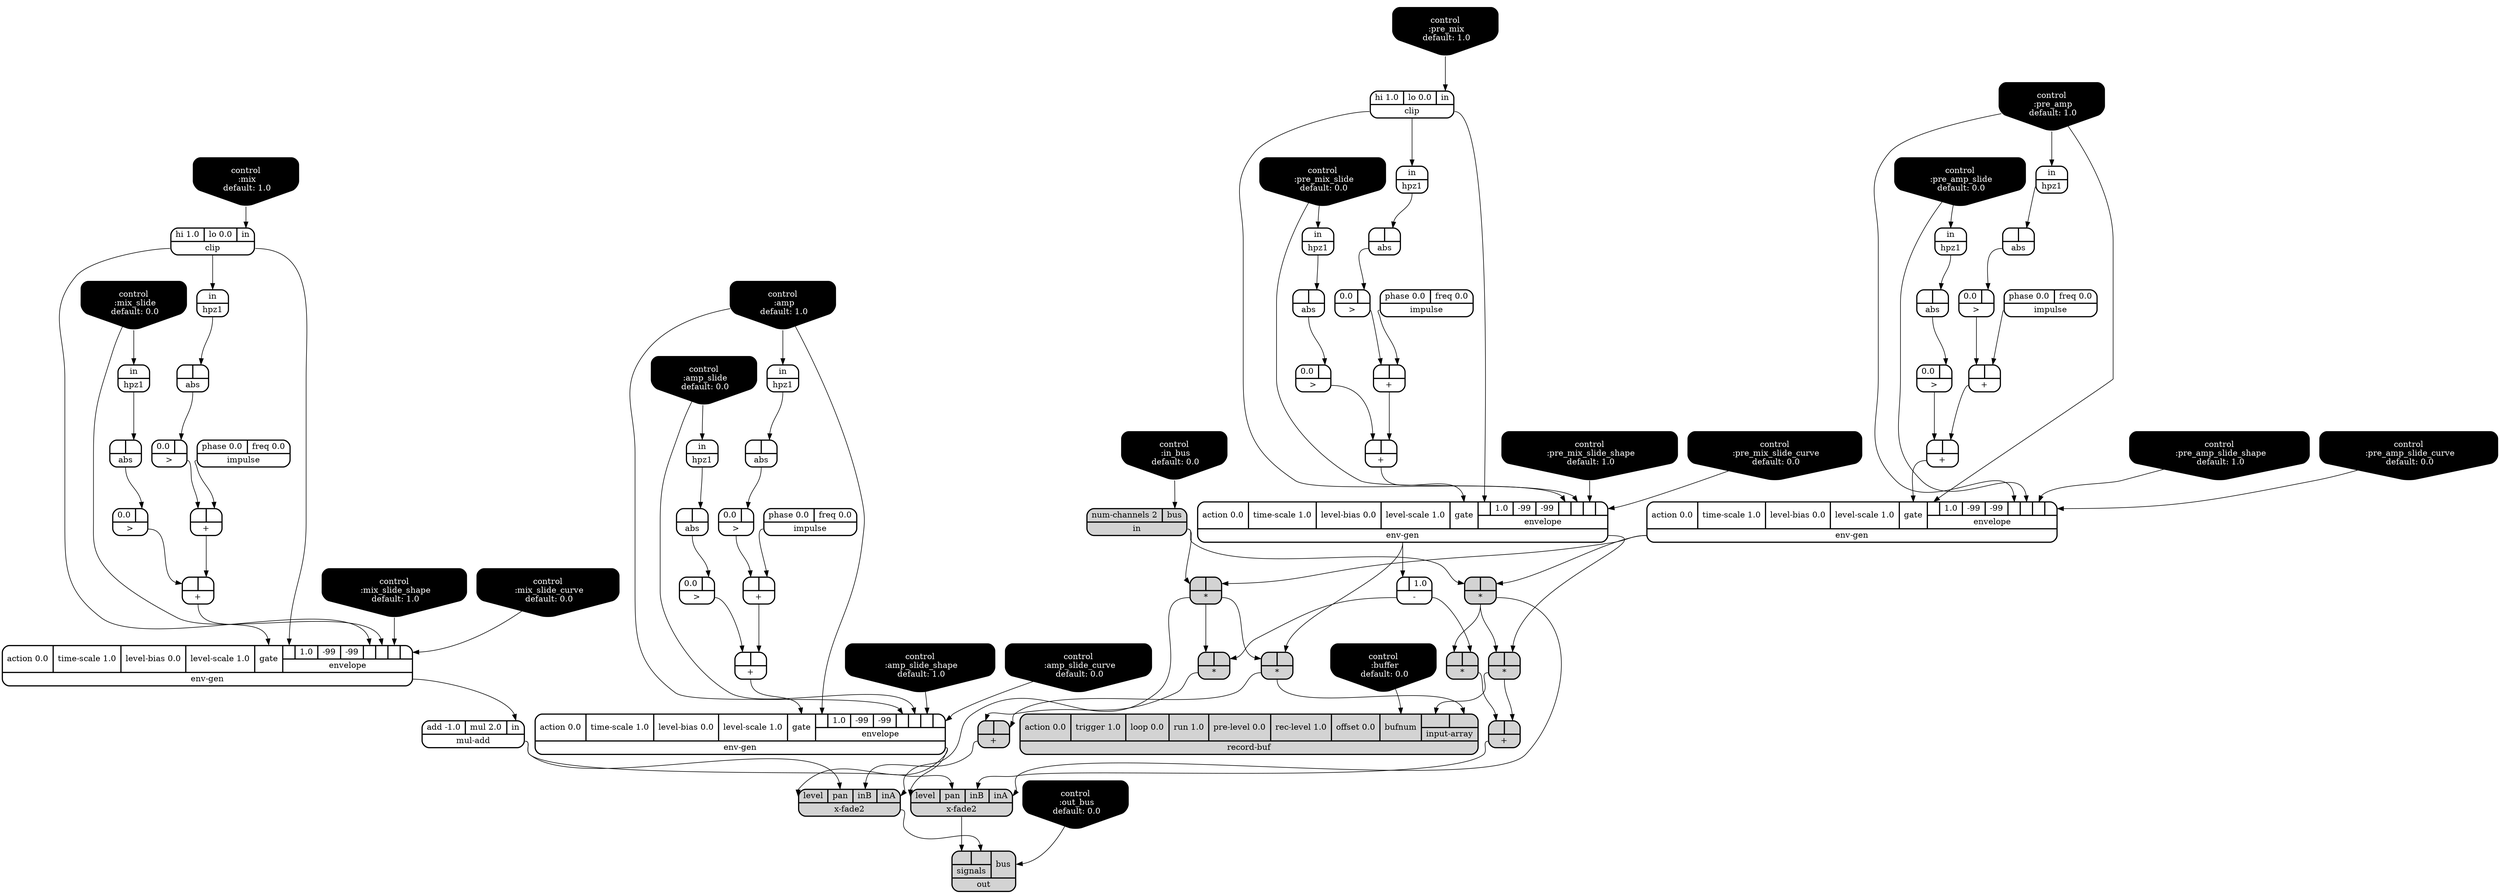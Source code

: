 digraph synthdef {
41 [label = "{{ <b> |<a> } |<__UG_NAME__>* }" style="filled, bold, rounded"  shape=record rankdir=LR];
57 [label = "{{ <b> |<a> } |<__UG_NAME__>* }" style="filled, bold, rounded"  shape=record rankdir=LR];
59 [label = "{{ <b> |<a> } |<__UG_NAME__>* }" style="filled, bold, rounded"  shape=record rankdir=LR];
69 [label = "{{ <b> |<a> } |<__UG_NAME__>* }" style="filled, bold, rounded"  shape=record rankdir=LR];
70 [label = "{{ <b> |<a> } |<__UG_NAME__>* }" style="filled, bold, rounded"  shape=record rankdir=LR];
71 [label = "{{ <b> |<a> } |<__UG_NAME__>* }" style="filled, bold, rounded"  shape=record rankdir=LR];
24 [label = "{{ <b> |<a> } |<__UG_NAME__>+ }" style="bold, rounded" shape=record rankdir=LR];
29 [label = "{{ <b> |<a> } |<__UG_NAME__>+ }" style="bold, rounded" shape=record rankdir=LR];
34 [label = "{{ <b> |<a> } |<__UG_NAME__>+ }" style="bold, rounded" shape=record rankdir=LR];
38 [label = "{{ <b> |<a> } |<__UG_NAME__>+ }" style="bold, rounded" shape=record rankdir=LR];
45 [label = "{{ <b> |<a> } |<__UG_NAME__>+ }" style="bold, rounded" shape=record rankdir=LR];
51 [label = "{{ <b> |<a> } |<__UG_NAME__>+ }" style="bold, rounded" shape=record rankdir=LR];
55 [label = "{{ <b> |<a> } |<__UG_NAME__>+ }" style="bold, rounded" shape=record rankdir=LR];
60 [label = "{{ <b> |<a> } |<__UG_NAME__>+ }" style="filled, bold, rounded"  shape=record rankdir=LR];
66 [label = "{{ <b> |<a> } |<__UG_NAME__>+ }" style="bold, rounded" shape=record rankdir=LR];
72 [label = "{{ <b> |<a> } |<__UG_NAME__>+ }" style="filled, bold, rounded"  shape=record rankdir=LR];
58 [label = "{{ <b> |<a> 1.0} |<__UG_NAME__>- }" style="bold, rounded" shape=record rankdir=LR];
23 [label = "{{ <b> 0.0|<a> } |<__UG_NAME__>\> }" style="bold, rounded" shape=record rankdir=LR];
28 [label = "{{ <b> 0.0|<a> } |<__UG_NAME__>\> }" style="bold, rounded" shape=record rankdir=LR];
33 [label = "{{ <b> 0.0|<a> } |<__UG_NAME__>\> }" style="bold, rounded" shape=record rankdir=LR];
37 [label = "{{ <b> 0.0|<a> } |<__UG_NAME__>\> }" style="bold, rounded" shape=record rankdir=LR];
44 [label = "{{ <b> 0.0|<a> } |<__UG_NAME__>\> }" style="bold, rounded" shape=record rankdir=LR];
50 [label = "{{ <b> 0.0|<a> } |<__UG_NAME__>\> }" style="bold, rounded" shape=record rankdir=LR];
54 [label = "{{ <b> 0.0|<a> } |<__UG_NAME__>\> }" style="bold, rounded" shape=record rankdir=LR];
65 [label = "{{ <b> 0.0|<a> } |<__UG_NAME__>\> }" style="bold, rounded" shape=record rankdir=LR];
22 [label = "{{ <b> |<a> } |<__UG_NAME__>abs }" style="bold, rounded" shape=record rankdir=LR];
27 [label = "{{ <b> |<a> } |<__UG_NAME__>abs }" style="bold, rounded" shape=record rankdir=LR];
32 [label = "{{ <b> |<a> } |<__UG_NAME__>abs }" style="bold, rounded" shape=record rankdir=LR];
36 [label = "{{ <b> |<a> } |<__UG_NAME__>abs }" style="bold, rounded" shape=record rankdir=LR];
43 [label = "{{ <b> |<a> } |<__UG_NAME__>abs }" style="bold, rounded" shape=record rankdir=LR];
49 [label = "{{ <b> |<a> } |<__UG_NAME__>abs }" style="bold, rounded" shape=record rankdir=LR];
53 [label = "{{ <b> |<a> } |<__UG_NAME__>abs }" style="bold, rounded" shape=record rankdir=LR];
64 [label = "{{ <b> |<a> } |<__UG_NAME__>abs }" style="bold, rounded" shape=record rankdir=LR];
20 [label = "{{ <hi> hi 1.0|<lo> lo 0.0|<in> in} |<__UG_NAME__>clip }" style="bold, rounded" shape=record rankdir=LR];
47 [label = "{{ <hi> hi 1.0|<lo> lo 0.0|<in> in} |<__UG_NAME__>clip }" style="bold, rounded" shape=record rankdir=LR];
0 [label = "control
 :buffer
 default: 0.0" shape=invhouse style="rounded, filled, bold" fillcolor=black fontcolor=white ]; 
1 [label = "control
 :pre_amp
 default: 1.0" shape=invhouse style="rounded, filled, bold" fillcolor=black fontcolor=white ]; 
2 [label = "control
 :pre_amp_slide
 default: 0.0" shape=invhouse style="rounded, filled, bold" fillcolor=black fontcolor=white ]; 
3 [label = "control
 :pre_amp_slide_shape
 default: 1.0" shape=invhouse style="rounded, filled, bold" fillcolor=black fontcolor=white ]; 
4 [label = "control
 :pre_amp_slide_curve
 default: 0.0" shape=invhouse style="rounded, filled, bold" fillcolor=black fontcolor=white ]; 
5 [label = "control
 :amp
 default: 1.0" shape=invhouse style="rounded, filled, bold" fillcolor=black fontcolor=white ]; 
6 [label = "control
 :amp_slide
 default: 0.0" shape=invhouse style="rounded, filled, bold" fillcolor=black fontcolor=white ]; 
7 [label = "control
 :amp_slide_shape
 default: 1.0" shape=invhouse style="rounded, filled, bold" fillcolor=black fontcolor=white ]; 
8 [label = "control
 :amp_slide_curve
 default: 0.0" shape=invhouse style="rounded, filled, bold" fillcolor=black fontcolor=white ]; 
9 [label = "control
 :mix
 default: 1.0" shape=invhouse style="rounded, filled, bold" fillcolor=black fontcolor=white ]; 
10 [label = "control
 :mix_slide
 default: 0.0" shape=invhouse style="rounded, filled, bold" fillcolor=black fontcolor=white ]; 
11 [label = "control
 :mix_slide_shape
 default: 1.0" shape=invhouse style="rounded, filled, bold" fillcolor=black fontcolor=white ]; 
12 [label = "control
 :mix_slide_curve
 default: 0.0" shape=invhouse style="rounded, filled, bold" fillcolor=black fontcolor=white ]; 
13 [label = "control
 :pre_mix
 default: 1.0" shape=invhouse style="rounded, filled, bold" fillcolor=black fontcolor=white ]; 
14 [label = "control
 :pre_mix_slide
 default: 0.0" shape=invhouse style="rounded, filled, bold" fillcolor=black fontcolor=white ]; 
15 [label = "control
 :pre_mix_slide_shape
 default: 1.0" shape=invhouse style="rounded, filled, bold" fillcolor=black fontcolor=white ]; 
16 [label = "control
 :pre_mix_slide_curve
 default: 0.0" shape=invhouse style="rounded, filled, bold" fillcolor=black fontcolor=white ]; 
17 [label = "control
 :in_bus
 default: 0.0" shape=invhouse style="rounded, filled, bold" fillcolor=black fontcolor=white ]; 
18 [label = "control
 :out_bus
 default: 0.0" shape=invhouse style="rounded, filled, bold" fillcolor=black fontcolor=white ]; 
39 [label = "{{ <action> action 0.0|<time____scale> time-scale 1.0|<level____bias> level-bias 0.0|<level____scale> level-scale 1.0|<gate> gate|{{<envelope___control___0>|1.0|-99|-99|<envelope___control___4>|<envelope___control___5>|<envelope___control___6>|<envelope___control___7>}|envelope}} |<__UG_NAME__>env-gen }" style="bold, rounded" shape=record rankdir=LR];
56 [label = "{{ <action> action 0.0|<time____scale> time-scale 1.0|<level____bias> level-bias 0.0|<level____scale> level-scale 1.0|<gate> gate|{{<envelope___clip___0>|1.0|-99|-99|<envelope___clip___4>|<envelope___control___5>|<envelope___control___6>|<envelope___control___7>}|envelope}} |<__UG_NAME__>env-gen }" style="bold, rounded" shape=record rankdir=LR];
61 [label = "{{ <action> action 0.0|<time____scale> time-scale 1.0|<level____bias> level-bias 0.0|<level____scale> level-scale 1.0|<gate> gate|{{<envelope___clip___0>|1.0|-99|-99|<envelope___clip___4>|<envelope___control___5>|<envelope___control___6>|<envelope___control___7>}|envelope}} |<__UG_NAME__>env-gen }" style="bold, rounded" shape=record rankdir=LR];
67 [label = "{{ <action> action 0.0|<time____scale> time-scale 1.0|<level____bias> level-bias 0.0|<level____scale> level-scale 1.0|<gate> gate|{{<envelope___control___0>|1.0|-99|-99|<envelope___control___4>|<envelope___control___5>|<envelope___control___6>|<envelope___control___7>}|envelope}} |<__UG_NAME__>env-gen }" style="bold, rounded" shape=record rankdir=LR];
21 [label = "{{ <in> in} |<__UG_NAME__>hpz1 }" style="bold, rounded" shape=record rankdir=LR];
26 [label = "{{ <in> in} |<__UG_NAME__>hpz1 }" style="bold, rounded" shape=record rankdir=LR];
31 [label = "{{ <in> in} |<__UG_NAME__>hpz1 }" style="bold, rounded" shape=record rankdir=LR];
35 [label = "{{ <in> in} |<__UG_NAME__>hpz1 }" style="bold, rounded" shape=record rankdir=LR];
42 [label = "{{ <in> in} |<__UG_NAME__>hpz1 }" style="bold, rounded" shape=record rankdir=LR];
48 [label = "{{ <in> in} |<__UG_NAME__>hpz1 }" style="bold, rounded" shape=record rankdir=LR];
52 [label = "{{ <in> in} |<__UG_NAME__>hpz1 }" style="bold, rounded" shape=record rankdir=LR];
63 [label = "{{ <in> in} |<__UG_NAME__>hpz1 }" style="bold, rounded" shape=record rankdir=LR];
19 [label = "{{ <phase> phase 0.0|<freq> freq 0.0} |<__UG_NAME__>impulse }" style="bold, rounded" shape=record rankdir=LR];
25 [label = "{{ <phase> phase 0.0|<freq> freq 0.0} |<__UG_NAME__>impulse }" style="bold, rounded" shape=record rankdir=LR];
30 [label = "{{ <phase> phase 0.0|<freq> freq 0.0} |<__UG_NAME__>impulse }" style="bold, rounded" shape=record rankdir=LR];
46 [label = "{{ <phase> phase 0.0|<freq> freq 0.0} |<__UG_NAME__>impulse }" style="bold, rounded" shape=record rankdir=LR];
40 [label = "{{ <num____channels> num-channels 2|<bus> bus} |<__UG_NAME__>in }" style="filled, bold, rounded"  shape=record rankdir=LR];
62 [label = "{{ <add> add -1.0|<mul> mul 2.0|<in> in} |<__UG_NAME__>mul-add }" style="bold, rounded" shape=record rankdir=LR];
74 [label = "{{ {{<signals___x____fade2___0>|<signals___x____fade2___1>}|signals}|<bus> bus} |<__UG_NAME__>out }" style="filled, bold, rounded"  shape=record rankdir=LR];
75 [label = "{{ <action> action 0.0|<trigger> trigger 1.0|<loop> loop 0.0|<run> run 1.0|<pre____level> pre-level 0.0|<rec____level> rec-level 1.0|<offset> offset 0.0|<bufnum> bufnum|{{<input____array___binary____op____u____gen___0>|<input____array___binary____op____u____gen___1>}|input-array}} |<__UG_NAME__>record-buf }" style="filled, bold, rounded"  shape=record rankdir=LR];
68 [label = "{{ <level> level|<pan> pan|<inb> inB|<ina> inA} |<__UG_NAME__>x-fade2 }" style="filled, bold, rounded"  shape=record rankdir=LR];
73 [label = "{{ <level> level|<pan> pan|<inb> inB|<ina> inA} |<__UG_NAME__>x-fade2 }" style="filled, bold, rounded"  shape=record rankdir=LR];

39:__UG_NAME__ -> 41:a ;
40:__UG_NAME__ -> 41:b ;
56:__UG_NAME__ -> 57:a ;
41:__UG_NAME__ -> 57:b ;
58:__UG_NAME__ -> 59:a ;
41:__UG_NAME__ -> 59:b ;
39:__UG_NAME__ -> 69:a ;
40:__UG_NAME__ -> 69:b ;
56:__UG_NAME__ -> 70:a ;
69:__UG_NAME__ -> 70:b ;
58:__UG_NAME__ -> 71:a ;
69:__UG_NAME__ -> 71:b ;
19:__UG_NAME__ -> 24:a ;
23:__UG_NAME__ -> 24:b ;
25:__UG_NAME__ -> 29:a ;
28:__UG_NAME__ -> 29:b ;
30:__UG_NAME__ -> 34:a ;
33:__UG_NAME__ -> 34:b ;
34:__UG_NAME__ -> 38:a ;
37:__UG_NAME__ -> 38:b ;
24:__UG_NAME__ -> 45:a ;
44:__UG_NAME__ -> 45:b ;
46:__UG_NAME__ -> 51:a ;
50:__UG_NAME__ -> 51:b ;
51:__UG_NAME__ -> 55:a ;
54:__UG_NAME__ -> 55:b ;
57:__UG_NAME__ -> 60:a ;
59:__UG_NAME__ -> 60:b ;
29:__UG_NAME__ -> 66:a ;
65:__UG_NAME__ -> 66:b ;
70:__UG_NAME__ -> 72:a ;
71:__UG_NAME__ -> 72:b ;
56:__UG_NAME__ -> 58:b ;
22:__UG_NAME__ -> 23:a ;
27:__UG_NAME__ -> 28:a ;
32:__UG_NAME__ -> 33:a ;
36:__UG_NAME__ -> 37:a ;
43:__UG_NAME__ -> 44:a ;
49:__UG_NAME__ -> 50:a ;
53:__UG_NAME__ -> 54:a ;
64:__UG_NAME__ -> 65:a ;
21:__UG_NAME__ -> 22:a ;
26:__UG_NAME__ -> 27:a ;
31:__UG_NAME__ -> 32:a ;
35:__UG_NAME__ -> 36:a ;
42:__UG_NAME__ -> 43:a ;
48:__UG_NAME__ -> 49:a ;
52:__UG_NAME__ -> 53:a ;
63:__UG_NAME__ -> 64:a ;
9:__UG_NAME__ -> 20:in ;
13:__UG_NAME__ -> 47:in ;
1:__UG_NAME__ -> 39:envelope___control___0 ;
1:__UG_NAME__ -> 39:envelope___control___4 ;
2:__UG_NAME__ -> 39:envelope___control___5 ;
3:__UG_NAME__ -> 39:envelope___control___6 ;
4:__UG_NAME__ -> 39:envelope___control___7 ;
38:__UG_NAME__ -> 39:gate ;
47:__UG_NAME__ -> 56:envelope___clip___0 ;
47:__UG_NAME__ -> 56:envelope___clip___4 ;
14:__UG_NAME__ -> 56:envelope___control___5 ;
15:__UG_NAME__ -> 56:envelope___control___6 ;
16:__UG_NAME__ -> 56:envelope___control___7 ;
55:__UG_NAME__ -> 56:gate ;
20:__UG_NAME__ -> 61:envelope___clip___0 ;
20:__UG_NAME__ -> 61:envelope___clip___4 ;
10:__UG_NAME__ -> 61:envelope___control___5 ;
11:__UG_NAME__ -> 61:envelope___control___6 ;
12:__UG_NAME__ -> 61:envelope___control___7 ;
45:__UG_NAME__ -> 61:gate ;
5:__UG_NAME__ -> 67:envelope___control___0 ;
5:__UG_NAME__ -> 67:envelope___control___4 ;
6:__UG_NAME__ -> 67:envelope___control___5 ;
7:__UG_NAME__ -> 67:envelope___control___6 ;
8:__UG_NAME__ -> 67:envelope___control___7 ;
66:__UG_NAME__ -> 67:gate ;
20:__UG_NAME__ -> 21:in ;
5:__UG_NAME__ -> 26:in ;
1:__UG_NAME__ -> 31:in ;
2:__UG_NAME__ -> 35:in ;
10:__UG_NAME__ -> 42:in ;
47:__UG_NAME__ -> 48:in ;
14:__UG_NAME__ -> 52:in ;
6:__UG_NAME__ -> 63:in ;
17:__UG_NAME__ -> 40:bus ;
61:__UG_NAME__ -> 62:in ;
18:__UG_NAME__ -> 74:bus ;
73:__UG_NAME__ -> 74:signals___x____fade2___0 ;
68:__UG_NAME__ -> 74:signals___x____fade2___1 ;
70:__UG_NAME__ -> 75:input____array___binary____op____u____gen___0 ;
57:__UG_NAME__ -> 75:input____array___binary____op____u____gen___1 ;
0:__UG_NAME__ -> 75:bufnum ;
41:__UG_NAME__ -> 68:ina ;
60:__UG_NAME__ -> 68:inb ;
62:__UG_NAME__ -> 68:pan ;
67:__UG_NAME__ -> 68:level ;
69:__UG_NAME__ -> 73:ina ;
72:__UG_NAME__ -> 73:inb ;
62:__UG_NAME__ -> 73:pan ;
67:__UG_NAME__ -> 73:level ;

}